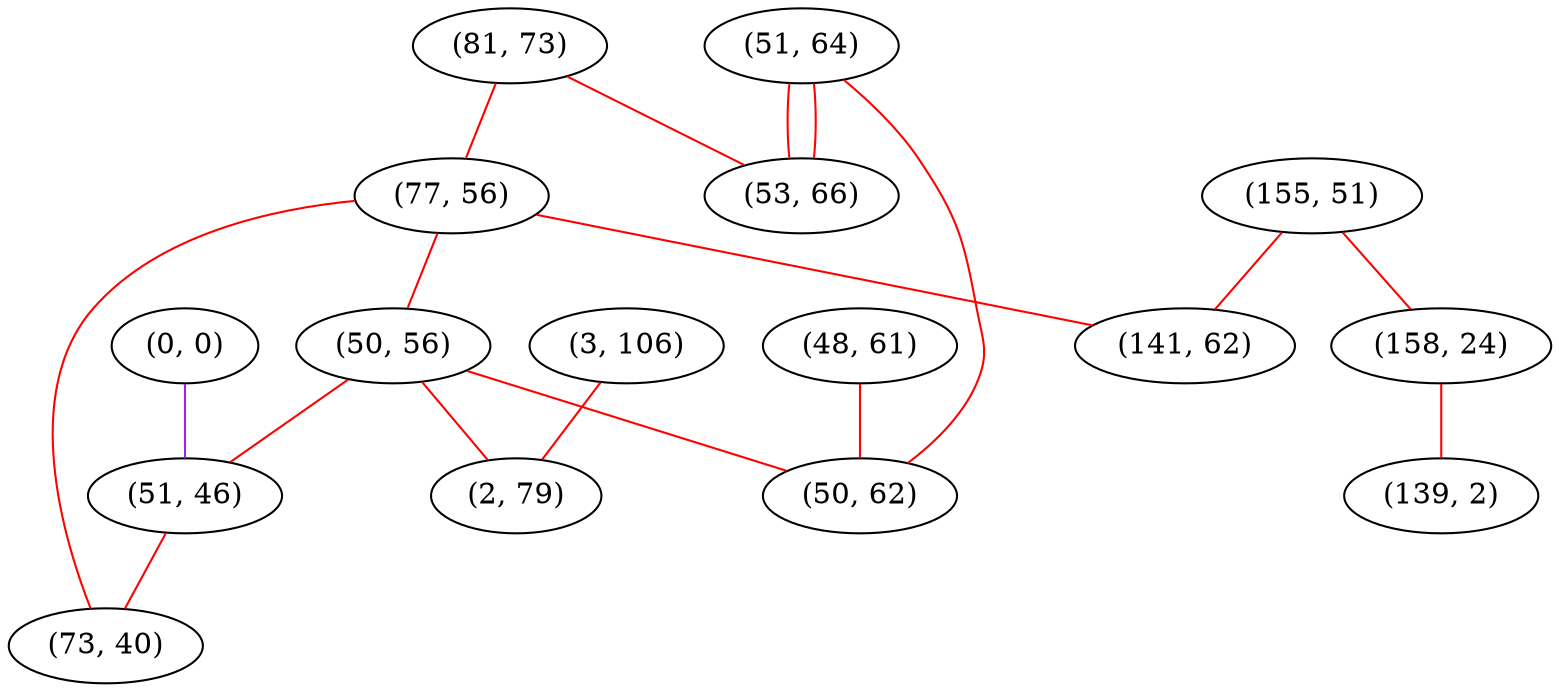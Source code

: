 graph "" {
"(0, 0)";
"(81, 73)";
"(77, 56)";
"(50, 56)";
"(3, 106)";
"(48, 61)";
"(155, 51)";
"(51, 46)";
"(158, 24)";
"(51, 64)";
"(139, 2)";
"(2, 79)";
"(53, 66)";
"(50, 62)";
"(73, 40)";
"(141, 62)";
"(0, 0)" -- "(51, 46)"  [color=purple, key=0, weight=4];
"(81, 73)" -- "(53, 66)"  [color=red, key=0, weight=1];
"(81, 73)" -- "(77, 56)"  [color=red, key=0, weight=1];
"(77, 56)" -- "(141, 62)"  [color=red, key=0, weight=1];
"(77, 56)" -- "(50, 56)"  [color=red, key=0, weight=1];
"(77, 56)" -- "(73, 40)"  [color=red, key=0, weight=1];
"(50, 56)" -- "(2, 79)"  [color=red, key=0, weight=1];
"(50, 56)" -- "(50, 62)"  [color=red, key=0, weight=1];
"(50, 56)" -- "(51, 46)"  [color=red, key=0, weight=1];
"(3, 106)" -- "(2, 79)"  [color=red, key=0, weight=1];
"(48, 61)" -- "(50, 62)"  [color=red, key=0, weight=1];
"(155, 51)" -- "(141, 62)"  [color=red, key=0, weight=1];
"(155, 51)" -- "(158, 24)"  [color=red, key=0, weight=1];
"(51, 46)" -- "(73, 40)"  [color=red, key=0, weight=1];
"(158, 24)" -- "(139, 2)"  [color=red, key=0, weight=1];
"(51, 64)" -- "(50, 62)"  [color=red, key=0, weight=1];
"(51, 64)" -- "(53, 66)"  [color=red, key=0, weight=1];
"(51, 64)" -- "(53, 66)"  [color=red, key=1, weight=1];
}
